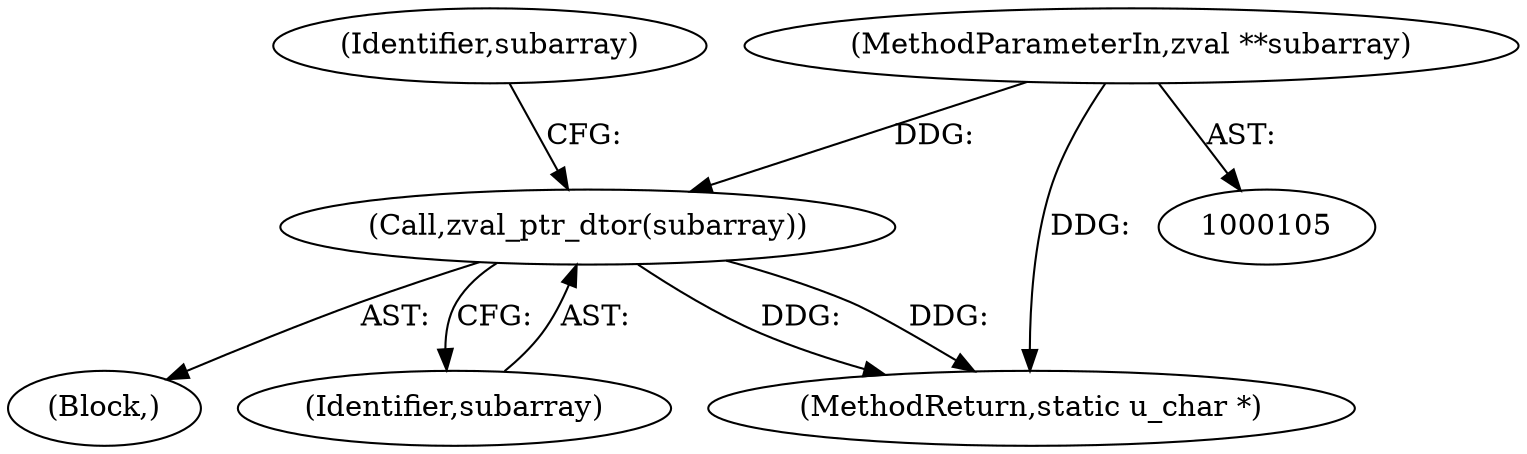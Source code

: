 digraph "0_php-src_2fefae47716d501aec41c1102f3fd4531f070b05_0@pointer" {
"1000112" [label="(MethodParameterIn,zval **subarray)"];
"1001235" [label="(Call,zval_ptr_dtor(subarray))"];
"1001235" [label="(Call,zval_ptr_dtor(subarray))"];
"1000242" [label="(Block,)"];
"1001239" [label="(Identifier,subarray)"];
"1001236" [label="(Identifier,subarray)"];
"1000112" [label="(MethodParameterIn,zval **subarray)"];
"1001247" [label="(MethodReturn,static u_char *)"];
"1000112" -> "1000105"  [label="AST: "];
"1000112" -> "1001247"  [label="DDG: "];
"1000112" -> "1001235"  [label="DDG: "];
"1001235" -> "1000242"  [label="AST: "];
"1001235" -> "1001236"  [label="CFG: "];
"1001236" -> "1001235"  [label="AST: "];
"1001239" -> "1001235"  [label="CFG: "];
"1001235" -> "1001247"  [label="DDG: "];
"1001235" -> "1001247"  [label="DDG: "];
}
